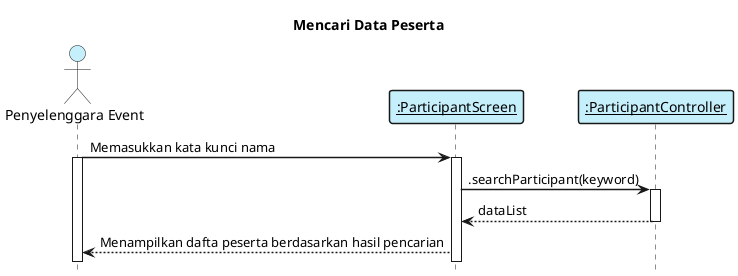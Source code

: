 @startuml "mencari data peserta"

    title "Mencari Data Peserta"
    hide footbox
    skinparam shadowing false
    skinparam sequence {    
        ArrowThickness 1.5
        ActorFontName Century Gothic
        ActorBackgroundColor  #C6EFFC
        ArrowFontName Century Gothic
        ParticipantBorderThickness 1.5
        ParticipantBackgroundColor #C6EFFC
    }

    actor "Penyelenggara Event" as eo
    participant "__:ParticipantScreen__" as view
    participant "__:ParticipantController__" as controller

    eo -> view: Memasukkan kata kunci nama
    activate eo
    activate view
    view -> controller: .searchParticipant(keyword)
    activate controller
    controller --> view: dataList
    deactivate
    view --> eo: Menampilkan dafta peserta berdasarkan hasil pencarian
    

@enduml